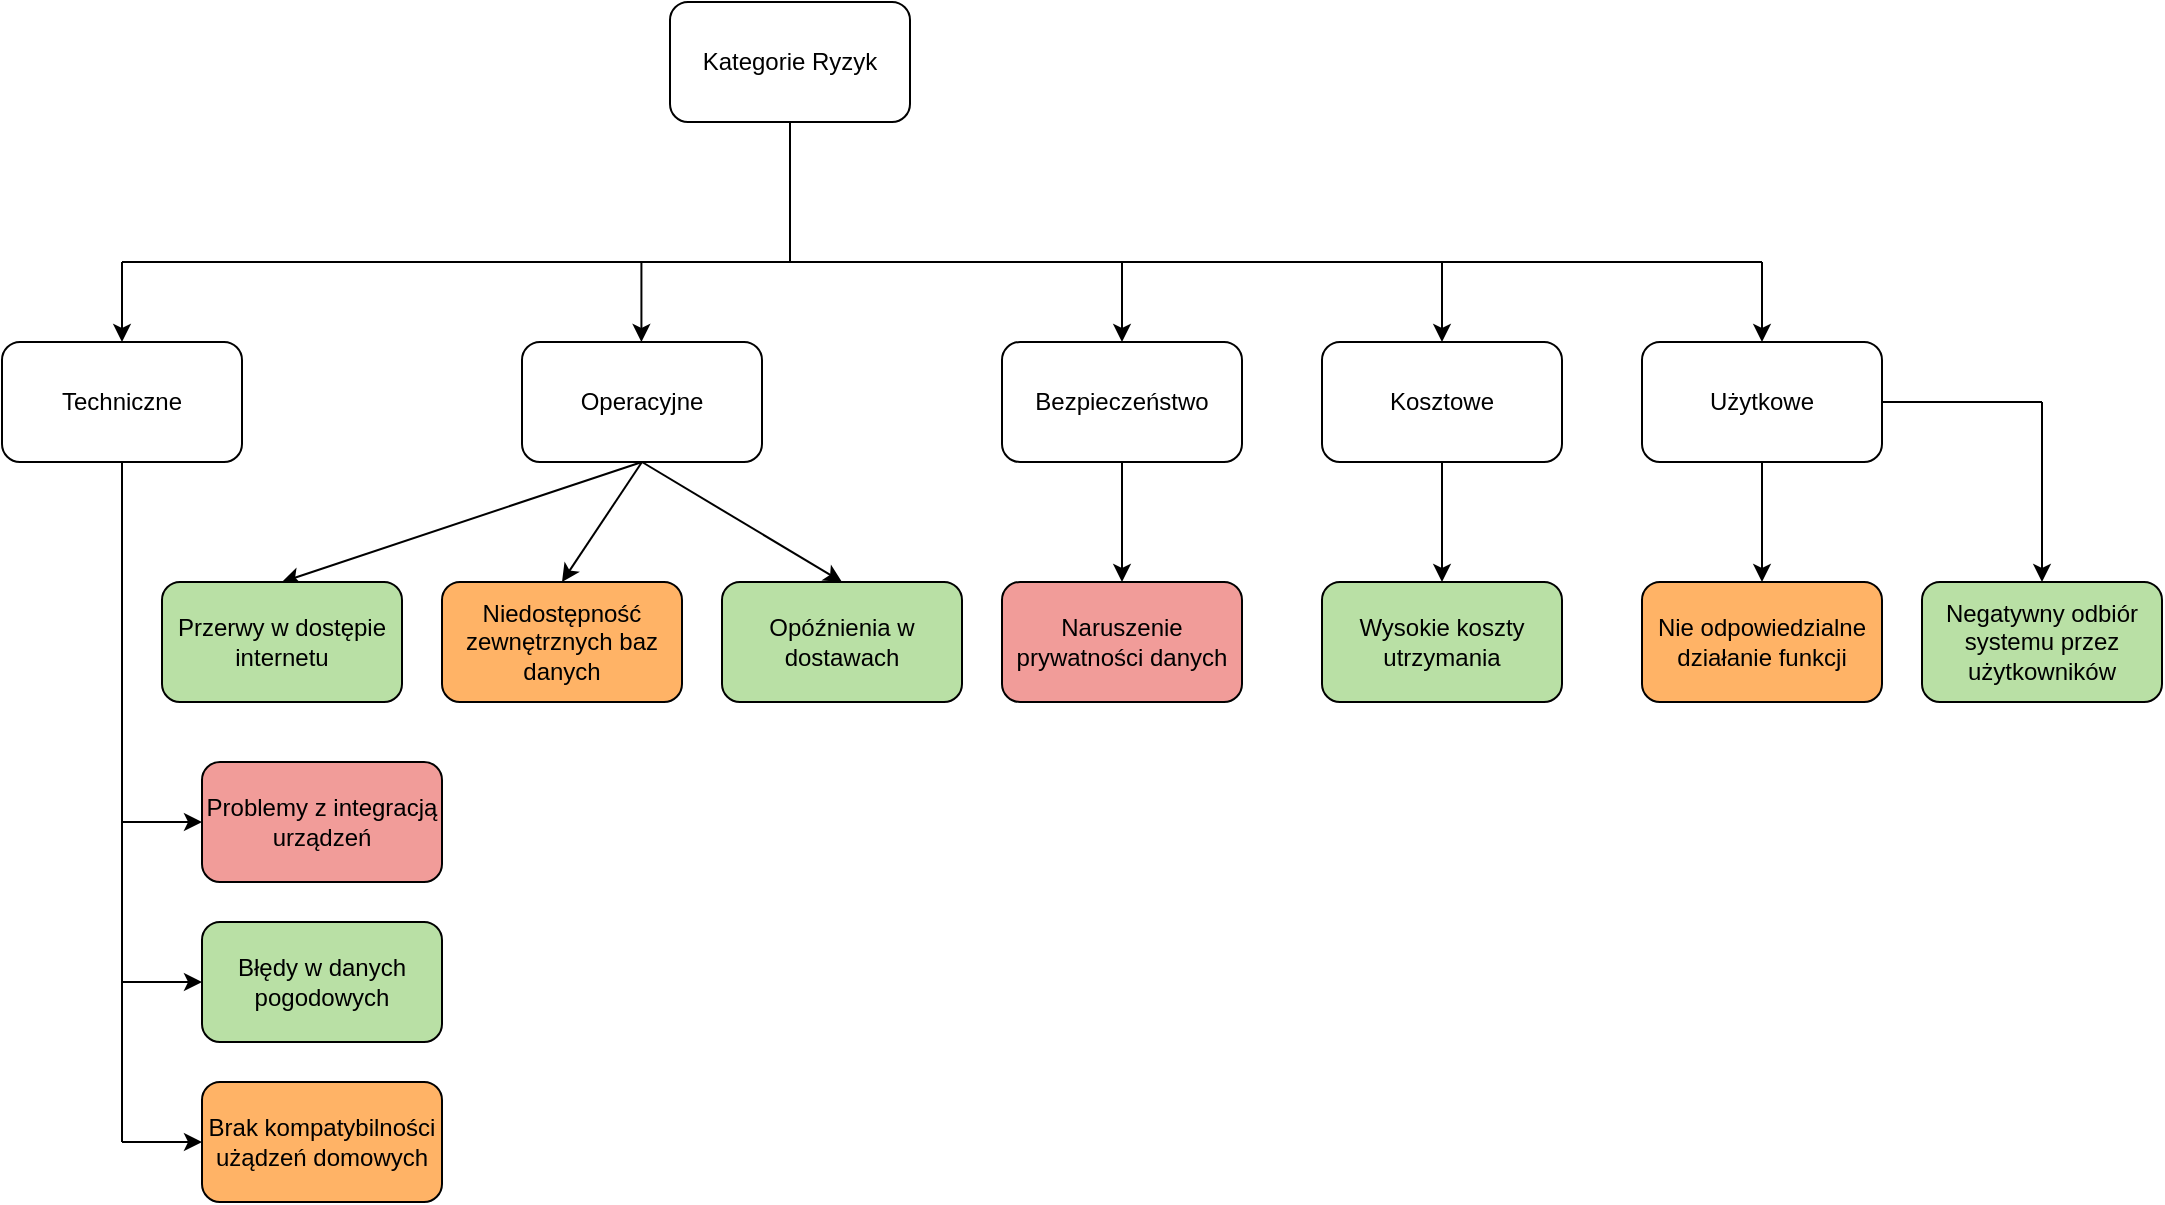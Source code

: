 <mxfile version="24.8.9">
  <diagram name="Strona-1" id="WIrxfmjgN3eJaldT--1V">
    <mxGraphModel dx="1674" dy="754" grid="1" gridSize="10" guides="1" tooltips="1" connect="1" arrows="1" fold="1" page="1" pageScale="1" pageWidth="827" pageHeight="1169" math="0" shadow="0">
      <root>
        <mxCell id="0" />
        <mxCell id="1" parent="0" />
        <mxCell id="ODh3qWqFjgYjW_nZ7udq-1" value="Kategorie Ryzyk" style="rounded=1;whiteSpace=wrap;html=1;" parent="1" vertex="1">
          <mxGeometry x="354" y="30" width="120" height="60" as="geometry" />
        </mxCell>
        <mxCell id="ODh3qWqFjgYjW_nZ7udq-2" value="" style="endArrow=none;html=1;rounded=0;entryX=0.5;entryY=1;entryDx=0;entryDy=0;" parent="1" target="ODh3qWqFjgYjW_nZ7udq-1" edge="1">
          <mxGeometry width="50" height="50" relative="1" as="geometry">
            <mxPoint x="414" y="160" as="sourcePoint" />
            <mxPoint x="530" y="180" as="targetPoint" />
          </mxGeometry>
        </mxCell>
        <mxCell id="ODh3qWqFjgYjW_nZ7udq-3" value="Techniczne" style="rounded=1;whiteSpace=wrap;html=1;" parent="1" vertex="1">
          <mxGeometry x="20" y="200" width="120" height="60" as="geometry" />
        </mxCell>
        <mxCell id="ODh3qWqFjgYjW_nZ7udq-4" value="Kosztowe" style="rounded=1;whiteSpace=wrap;html=1;" parent="1" vertex="1">
          <mxGeometry x="680" y="200" width="120" height="60" as="geometry" />
        </mxCell>
        <mxCell id="ODh3qWqFjgYjW_nZ7udq-5" value="Bezpieczeństwo" style="rounded=1;whiteSpace=wrap;html=1;" parent="1" vertex="1">
          <mxGeometry x="520" y="200" width="120" height="60" as="geometry" />
        </mxCell>
        <mxCell id="ODh3qWqFjgYjW_nZ7udq-6" value="Operacyjne" style="rounded=1;whiteSpace=wrap;html=1;" parent="1" vertex="1">
          <mxGeometry x="280" y="200" width="120" height="60" as="geometry" />
        </mxCell>
        <mxCell id="ODh3qWqFjgYjW_nZ7udq-7" value="" style="endArrow=none;html=1;rounded=0;" parent="1" edge="1">
          <mxGeometry width="50" height="50" relative="1" as="geometry">
            <mxPoint x="80" y="160" as="sourcePoint" />
            <mxPoint x="900" y="160" as="targetPoint" />
          </mxGeometry>
        </mxCell>
        <mxCell id="ODh3qWqFjgYjW_nZ7udq-8" value="" style="endArrow=classic;html=1;rounded=0;entryX=0.5;entryY=0;entryDx=0;entryDy=0;" parent="1" target="ODh3qWqFjgYjW_nZ7udq-5" edge="1">
          <mxGeometry width="50" height="50" relative="1" as="geometry">
            <mxPoint x="580" y="160" as="sourcePoint" />
            <mxPoint x="530" y="100" as="targetPoint" />
          </mxGeometry>
        </mxCell>
        <mxCell id="ODh3qWqFjgYjW_nZ7udq-9" value="" style="endArrow=classic;html=1;rounded=0;entryX=0.5;entryY=0;entryDx=0;entryDy=0;" parent="1" target="ODh3qWqFjgYjW_nZ7udq-4" edge="1">
          <mxGeometry width="50" height="50" relative="1" as="geometry">
            <mxPoint x="740" y="160" as="sourcePoint" />
            <mxPoint x="530" y="100" as="targetPoint" />
          </mxGeometry>
        </mxCell>
        <mxCell id="ODh3qWqFjgYjW_nZ7udq-10" value="" style="endArrow=classic;html=1;rounded=0;entryX=0.5;entryY=0;entryDx=0;entryDy=0;" parent="1" edge="1">
          <mxGeometry width="50" height="50" relative="1" as="geometry">
            <mxPoint x="339.71" y="160" as="sourcePoint" />
            <mxPoint x="339.71" y="200" as="targetPoint" />
          </mxGeometry>
        </mxCell>
        <mxCell id="ODh3qWqFjgYjW_nZ7udq-11" value="" style="endArrow=classic;html=1;rounded=0;entryX=0.5;entryY=0;entryDx=0;entryDy=0;" parent="1" target="ODh3qWqFjgYjW_nZ7udq-3" edge="1">
          <mxGeometry width="50" height="50" relative="1" as="geometry">
            <mxPoint x="80" y="160" as="sourcePoint" />
            <mxPoint x="530" y="100" as="targetPoint" />
          </mxGeometry>
        </mxCell>
        <mxCell id="ODh3qWqFjgYjW_nZ7udq-12" value="" style="endArrow=classic;html=1;rounded=0;exitX=0.5;exitY=1;exitDx=0;exitDy=0;" parent="1" source="ODh3qWqFjgYjW_nZ7udq-4" edge="1">
          <mxGeometry width="50" height="50" relative="1" as="geometry">
            <mxPoint x="480" y="150" as="sourcePoint" />
            <mxPoint x="740" y="320" as="targetPoint" />
          </mxGeometry>
        </mxCell>
        <mxCell id="ODh3qWqFjgYjW_nZ7udq-13" value="" style="endArrow=classic;html=1;rounded=0;exitX=0.5;exitY=1;exitDx=0;exitDy=0;" parent="1" source="ODh3qWqFjgYjW_nZ7udq-5" edge="1">
          <mxGeometry width="50" height="50" relative="1" as="geometry">
            <mxPoint x="520" y="150" as="sourcePoint" />
            <mxPoint x="580" y="320" as="targetPoint" />
          </mxGeometry>
        </mxCell>
        <mxCell id="ODh3qWqFjgYjW_nZ7udq-14" value="Wysokie koszty utrzymania" style="rounded=1;whiteSpace=wrap;html=1;fillColor=#B9E0A5;" parent="1" vertex="1">
          <mxGeometry x="680" y="320" width="120" height="60" as="geometry" />
        </mxCell>
        <mxCell id="ODh3qWqFjgYjW_nZ7udq-15" value="Naruszenie prywatności danych" style="rounded=1;whiteSpace=wrap;html=1;fillColor=#F19C99;" parent="1" vertex="1">
          <mxGeometry x="520" y="320" width="120" height="60" as="geometry" />
        </mxCell>
        <mxCell id="ODh3qWqFjgYjW_nZ7udq-16" value="" style="endArrow=classic;html=1;rounded=0;exitX=0.5;exitY=1;exitDx=0;exitDy=0;entryX=0.5;entryY=0;entryDx=0;entryDy=0;" parent="1" source="ODh3qWqFjgYjW_nZ7udq-6" edge="1" target="ODh3qWqFjgYjW_nZ7udq-20">
          <mxGeometry width="50" height="50" relative="1" as="geometry">
            <mxPoint x="170" y="270" as="sourcePoint" />
            <mxPoint x="420" y="320" as="targetPoint" />
          </mxGeometry>
        </mxCell>
        <mxCell id="ODh3qWqFjgYjW_nZ7udq-17" value="" style="endArrow=classic;html=1;rounded=0;entryX=0.5;entryY=0;entryDx=0;entryDy=0;" parent="1" edge="1" target="ODh3qWqFjgYjW_nZ7udq-19">
          <mxGeometry width="50" height="50" relative="1" as="geometry">
            <mxPoint x="340" y="260" as="sourcePoint" />
            <mxPoint x="260" y="320" as="targetPoint" />
          </mxGeometry>
        </mxCell>
        <mxCell id="ODh3qWqFjgYjW_nZ7udq-19" value="Przerwy w dostępie internetu" style="rounded=1;whiteSpace=wrap;html=1;fillColor=#B9E0A5;" parent="1" vertex="1">
          <mxGeometry x="100" y="320" width="120" height="60" as="geometry" />
        </mxCell>
        <mxCell id="ODh3qWqFjgYjW_nZ7udq-20" value="Opóźnienia w dostawach" style="rounded=1;whiteSpace=wrap;html=1;fillColor=#B9E0A5;" parent="1" vertex="1">
          <mxGeometry x="380" y="320" width="120" height="60" as="geometry" />
        </mxCell>
        <mxCell id="ODh3qWqFjgYjW_nZ7udq-21" value="" style="endArrow=none;html=1;rounded=0;entryX=0.5;entryY=1;entryDx=0;entryDy=0;" parent="1" target="ODh3qWqFjgYjW_nZ7udq-3" edge="1">
          <mxGeometry width="50" height="50" relative="1" as="geometry">
            <mxPoint x="80" y="600" as="sourcePoint" />
            <mxPoint x="90" y="310" as="targetPoint" />
          </mxGeometry>
        </mxCell>
        <mxCell id="ODh3qWqFjgYjW_nZ7udq-22" value="Problemy z integracją urządzeń" style="rounded=1;whiteSpace=wrap;html=1;fillColor=#F19C99;" parent="1" vertex="1">
          <mxGeometry x="120" y="410" width="120" height="60" as="geometry" />
        </mxCell>
        <mxCell id="ODh3qWqFjgYjW_nZ7udq-23" value="Błędy w danych pogodowych" style="rounded=1;whiteSpace=wrap;html=1;fillColor=#B9E0A5;" parent="1" vertex="1">
          <mxGeometry x="120" y="490" width="120" height="60" as="geometry" />
        </mxCell>
        <mxCell id="ODh3qWqFjgYjW_nZ7udq-24" value="" style="endArrow=classic;html=1;rounded=0;entryX=0;entryY=0.5;entryDx=0;entryDy=0;" parent="1" target="ODh3qWqFjgYjW_nZ7udq-22" edge="1">
          <mxGeometry width="50" height="50" relative="1" as="geometry">
            <mxPoint x="80" y="440" as="sourcePoint" />
            <mxPoint x="430" y="390" as="targetPoint" />
          </mxGeometry>
        </mxCell>
        <mxCell id="ODh3qWqFjgYjW_nZ7udq-25" value="" style="endArrow=classic;html=1;rounded=0;" parent="1" target="ODh3qWqFjgYjW_nZ7udq-23" edge="1">
          <mxGeometry width="50" height="50" relative="1" as="geometry">
            <mxPoint x="80" y="520" as="sourcePoint" />
            <mxPoint x="430" y="390" as="targetPoint" />
          </mxGeometry>
        </mxCell>
        <mxCell id="KFxyEe2gycVbwGieMdKW-2" value="" style="endArrow=classic;html=1;rounded=0;entryX=0.5;entryY=0;entryDx=0;entryDy=0;" edge="1" parent="1" target="KFxyEe2gycVbwGieMdKW-3">
          <mxGeometry width="50" height="50" relative="1" as="geometry">
            <mxPoint x="900" y="160" as="sourcePoint" />
            <mxPoint x="870" y="190" as="targetPoint" />
          </mxGeometry>
        </mxCell>
        <mxCell id="KFxyEe2gycVbwGieMdKW-3" value="Użytkowe" style="rounded=1;whiteSpace=wrap;html=1;" vertex="1" parent="1">
          <mxGeometry x="840" y="200" width="120" height="60" as="geometry" />
        </mxCell>
        <mxCell id="KFxyEe2gycVbwGieMdKW-4" value="Brak kompatybilności użądzeń domowych" style="rounded=1;whiteSpace=wrap;html=1;fillColor=#FFB366;" vertex="1" parent="1">
          <mxGeometry x="120" y="570" width="120" height="60" as="geometry" />
        </mxCell>
        <mxCell id="KFxyEe2gycVbwGieMdKW-5" value="" style="endArrow=classic;html=1;rounded=0;entryX=0;entryY=0.5;entryDx=0;entryDy=0;" edge="1" parent="1" target="KFxyEe2gycVbwGieMdKW-4">
          <mxGeometry width="50" height="50" relative="1" as="geometry">
            <mxPoint x="80" y="600" as="sourcePoint" />
            <mxPoint x="440" y="360" as="targetPoint" />
          </mxGeometry>
        </mxCell>
        <mxCell id="KFxyEe2gycVbwGieMdKW-6" value="" style="endArrow=classic;html=1;rounded=0;" edge="1" parent="1">
          <mxGeometry width="50" height="50" relative="1" as="geometry">
            <mxPoint x="340" y="260" as="sourcePoint" />
            <mxPoint x="300" y="320" as="targetPoint" />
          </mxGeometry>
        </mxCell>
        <mxCell id="KFxyEe2gycVbwGieMdKW-7" value="Niedostępność zewnętrznych baz danych" style="rounded=1;whiteSpace=wrap;html=1;fillColor=#FFB366;" vertex="1" parent="1">
          <mxGeometry x="240" y="320" width="120" height="60" as="geometry" />
        </mxCell>
        <mxCell id="KFxyEe2gycVbwGieMdKW-8" value="" style="endArrow=classic;html=1;rounded=0;exitX=0.5;exitY=1;exitDx=0;exitDy=0;" edge="1" parent="1" source="KFxyEe2gycVbwGieMdKW-3">
          <mxGeometry width="50" height="50" relative="1" as="geometry">
            <mxPoint x="390" y="410" as="sourcePoint" />
            <mxPoint x="900" y="320" as="targetPoint" />
          </mxGeometry>
        </mxCell>
        <mxCell id="KFxyEe2gycVbwGieMdKW-9" value="Nie odpowiedzialne działanie funkcji" style="rounded=1;whiteSpace=wrap;html=1;fillColor=#FFB366;" vertex="1" parent="1">
          <mxGeometry x="840" y="320" width="120" height="60" as="geometry" />
        </mxCell>
        <mxCell id="KFxyEe2gycVbwGieMdKW-10" value="" style="endArrow=classic;html=1;rounded=0;entryX=0.5;entryY=0;entryDx=0;entryDy=0;" edge="1" parent="1" target="KFxyEe2gycVbwGieMdKW-12">
          <mxGeometry width="50" height="50" relative="1" as="geometry">
            <mxPoint x="1040" y="230" as="sourcePoint" />
            <mxPoint x="1080" y="200" as="targetPoint" />
          </mxGeometry>
        </mxCell>
        <mxCell id="KFxyEe2gycVbwGieMdKW-11" value="" style="endArrow=none;html=1;rounded=0;" edge="1" parent="1">
          <mxGeometry width="50" height="50" relative="1" as="geometry">
            <mxPoint x="960" y="230" as="sourcePoint" />
            <mxPoint x="1040" y="230" as="targetPoint" />
          </mxGeometry>
        </mxCell>
        <mxCell id="KFxyEe2gycVbwGieMdKW-12" value="Negatywny odbiór systemu przez użytkowników" style="rounded=1;whiteSpace=wrap;html=1;fillColor=#B9E0A5;" vertex="1" parent="1">
          <mxGeometry x="980" y="320" width="120" height="60" as="geometry" />
        </mxCell>
      </root>
    </mxGraphModel>
  </diagram>
</mxfile>
